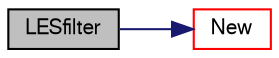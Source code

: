 digraph "LESfilter"
{
  bgcolor="transparent";
  edge [fontname="FreeSans",fontsize="10",labelfontname="FreeSans",labelfontsize="10"];
  node [fontname="FreeSans",fontsize="10",shape=record];
  rankdir="LR";
  Node307 [label="LESfilter",height=0.2,width=0.4,color="black", fillcolor="grey75", style="filled", fontcolor="black"];
  Node307 -> Node308 [color="midnightblue",fontsize="10",style="solid",fontname="FreeSans"];
  Node308 [label="New",height=0.2,width=0.4,color="red",URL="$a31138.html#a38ea6c81232c62df1093ed39177cb382",tooltip="Return a reference to the selected LES filter. "];
}
